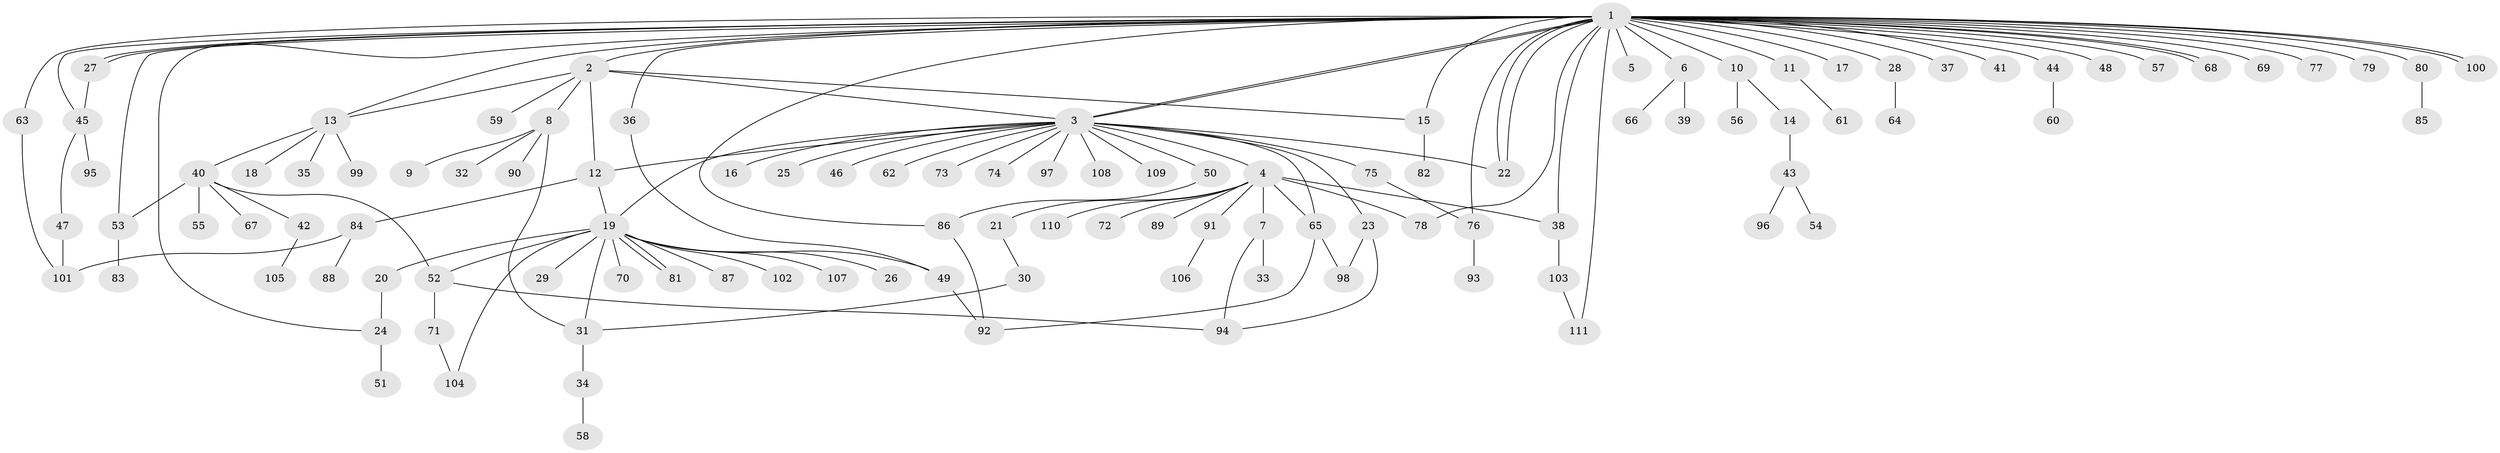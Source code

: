 // Generated by graph-tools (version 1.1) at 2025/01/03/09/25 03:01:40]
// undirected, 111 vertices, 143 edges
graph export_dot {
graph [start="1"]
  node [color=gray90,style=filled];
  1;
  2;
  3;
  4;
  5;
  6;
  7;
  8;
  9;
  10;
  11;
  12;
  13;
  14;
  15;
  16;
  17;
  18;
  19;
  20;
  21;
  22;
  23;
  24;
  25;
  26;
  27;
  28;
  29;
  30;
  31;
  32;
  33;
  34;
  35;
  36;
  37;
  38;
  39;
  40;
  41;
  42;
  43;
  44;
  45;
  46;
  47;
  48;
  49;
  50;
  51;
  52;
  53;
  54;
  55;
  56;
  57;
  58;
  59;
  60;
  61;
  62;
  63;
  64;
  65;
  66;
  67;
  68;
  69;
  70;
  71;
  72;
  73;
  74;
  75;
  76;
  77;
  78;
  79;
  80;
  81;
  82;
  83;
  84;
  85;
  86;
  87;
  88;
  89;
  90;
  91;
  92;
  93;
  94;
  95;
  96;
  97;
  98;
  99;
  100;
  101;
  102;
  103;
  104;
  105;
  106;
  107;
  108;
  109;
  110;
  111;
  1 -- 2;
  1 -- 3;
  1 -- 3;
  1 -- 5;
  1 -- 6;
  1 -- 10;
  1 -- 11;
  1 -- 13;
  1 -- 15;
  1 -- 17;
  1 -- 22;
  1 -- 22;
  1 -- 24;
  1 -- 27;
  1 -- 27;
  1 -- 28;
  1 -- 36;
  1 -- 37;
  1 -- 38;
  1 -- 41;
  1 -- 44;
  1 -- 45;
  1 -- 48;
  1 -- 53;
  1 -- 57;
  1 -- 63;
  1 -- 68;
  1 -- 68;
  1 -- 69;
  1 -- 76;
  1 -- 77;
  1 -- 78;
  1 -- 79;
  1 -- 80;
  1 -- 86;
  1 -- 100;
  1 -- 100;
  1 -- 111;
  2 -- 3;
  2 -- 8;
  2 -- 12;
  2 -- 13;
  2 -- 15;
  2 -- 59;
  3 -- 4;
  3 -- 12;
  3 -- 16;
  3 -- 19;
  3 -- 22;
  3 -- 23;
  3 -- 25;
  3 -- 46;
  3 -- 50;
  3 -- 62;
  3 -- 65;
  3 -- 73;
  3 -- 74;
  3 -- 75;
  3 -- 97;
  3 -- 108;
  3 -- 109;
  4 -- 7;
  4 -- 21;
  4 -- 38;
  4 -- 65;
  4 -- 72;
  4 -- 78;
  4 -- 89;
  4 -- 91;
  4 -- 110;
  6 -- 39;
  6 -- 66;
  7 -- 33;
  7 -- 94;
  8 -- 9;
  8 -- 31;
  8 -- 32;
  8 -- 90;
  10 -- 14;
  10 -- 56;
  11 -- 61;
  12 -- 19;
  12 -- 84;
  13 -- 18;
  13 -- 35;
  13 -- 40;
  13 -- 99;
  14 -- 43;
  15 -- 82;
  19 -- 20;
  19 -- 26;
  19 -- 29;
  19 -- 31;
  19 -- 49;
  19 -- 52;
  19 -- 70;
  19 -- 81;
  19 -- 81;
  19 -- 87;
  19 -- 102;
  19 -- 104;
  19 -- 107;
  20 -- 24;
  21 -- 30;
  23 -- 94;
  23 -- 98;
  24 -- 51;
  27 -- 45;
  28 -- 64;
  30 -- 31;
  31 -- 34;
  34 -- 58;
  36 -- 49;
  38 -- 103;
  40 -- 42;
  40 -- 52;
  40 -- 53;
  40 -- 55;
  40 -- 67;
  42 -- 105;
  43 -- 54;
  43 -- 96;
  44 -- 60;
  45 -- 47;
  45 -- 95;
  47 -- 101;
  49 -- 92;
  50 -- 86;
  52 -- 71;
  52 -- 94;
  53 -- 83;
  63 -- 101;
  65 -- 92;
  65 -- 98;
  71 -- 104;
  75 -- 76;
  76 -- 93;
  80 -- 85;
  84 -- 88;
  84 -- 101;
  86 -- 92;
  91 -- 106;
  103 -- 111;
}

